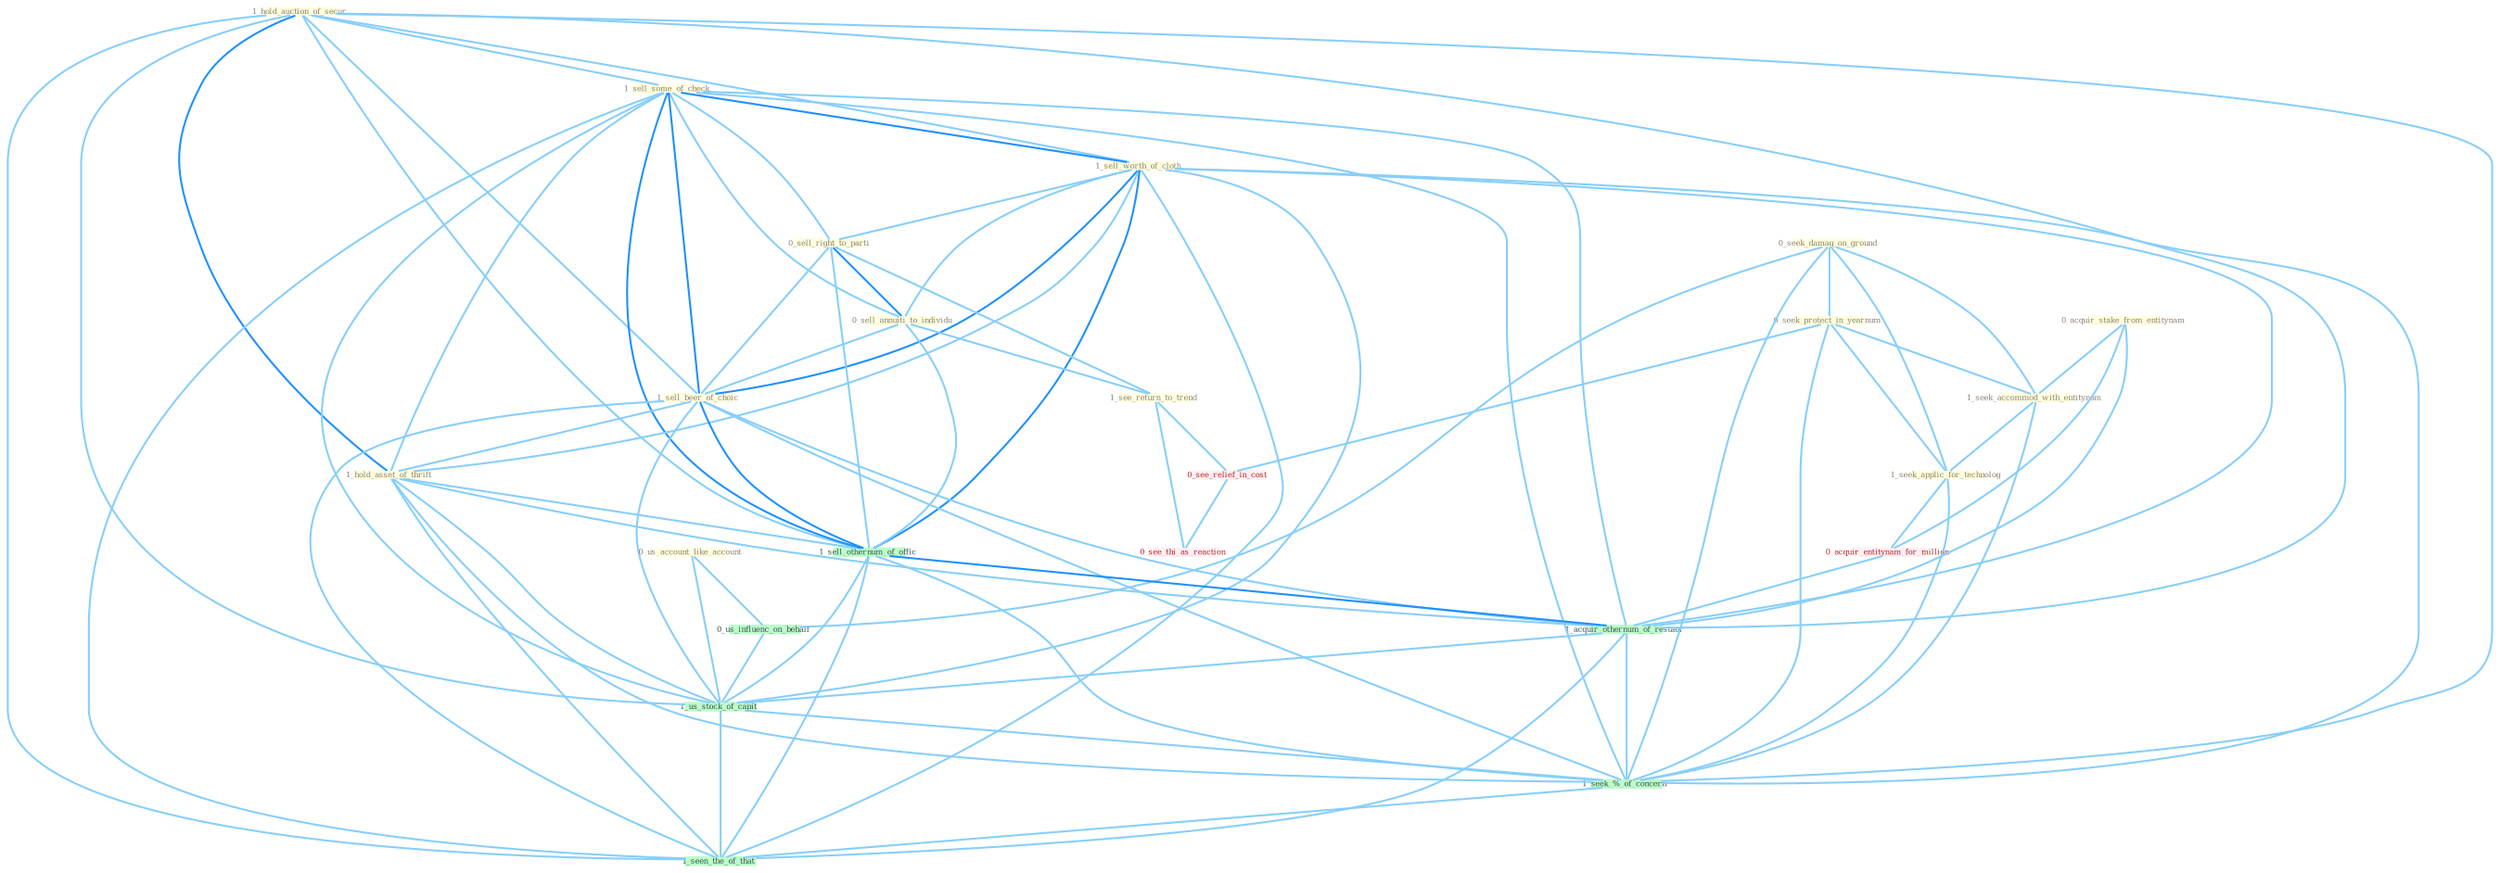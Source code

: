 Graph G{ 
    node
    [shape=polygon,style=filled,width=.5,height=.06,color="#BDFCC9",fixedsize=true,fontsize=4,
    fontcolor="#2f4f4f"];
    {node
    [color="#ffffe0", fontcolor="#8b7d6b"] "1_hold_auction_of_secur " "1_sell_some_of_check " "1_sell_worth_of_cloth " "0_acquir_stake_from_entitynam " "0_sell_right_to_parti " "0_sell_annuiti_to_individu " "0_seek_damag_on_ground " "0_seek_protect_in_yearnum " "1_seek_accommod_with_entitynam " "1_sell_beer_of_choic " "1_hold_asset_of_thrift " "1_see_return_to_trend " "0_us_account_like_account " "1_seek_applic_for_technolog "}
{node [color="#fff0f5", fontcolor="#b22222"] "0_acquir_entitynam_for_million " "0_see_relief_in_cost " "0_see_thi_as_reaction "}
edge [color="#B0E2FF"];

	"1_hold_auction_of_secur " -- "1_sell_some_of_check " [w="1", color="#87cefa" ];
	"1_hold_auction_of_secur " -- "1_sell_worth_of_cloth " [w="1", color="#87cefa" ];
	"1_hold_auction_of_secur " -- "1_sell_beer_of_choic " [w="1", color="#87cefa" ];
	"1_hold_auction_of_secur " -- "1_hold_asset_of_thrift " [w="2", color="#1e90ff" , len=0.8];
	"1_hold_auction_of_secur " -- "1_sell_othernum_of_offic " [w="1", color="#87cefa" ];
	"1_hold_auction_of_secur " -- "1_acquir_othernum_of_restaur " [w="1", color="#87cefa" ];
	"1_hold_auction_of_secur " -- "1_us_stock_of_capit " [w="1", color="#87cefa" ];
	"1_hold_auction_of_secur " -- "1_seek_%_of_concern " [w="1", color="#87cefa" ];
	"1_hold_auction_of_secur " -- "1_seen_the_of_that " [w="1", color="#87cefa" ];
	"1_sell_some_of_check " -- "1_sell_worth_of_cloth " [w="2", color="#1e90ff" , len=0.8];
	"1_sell_some_of_check " -- "0_sell_right_to_parti " [w="1", color="#87cefa" ];
	"1_sell_some_of_check " -- "0_sell_annuiti_to_individu " [w="1", color="#87cefa" ];
	"1_sell_some_of_check " -- "1_sell_beer_of_choic " [w="2", color="#1e90ff" , len=0.8];
	"1_sell_some_of_check " -- "1_hold_asset_of_thrift " [w="1", color="#87cefa" ];
	"1_sell_some_of_check " -- "1_sell_othernum_of_offic " [w="2", color="#1e90ff" , len=0.8];
	"1_sell_some_of_check " -- "1_acquir_othernum_of_restaur " [w="1", color="#87cefa" ];
	"1_sell_some_of_check " -- "1_us_stock_of_capit " [w="1", color="#87cefa" ];
	"1_sell_some_of_check " -- "1_seek_%_of_concern " [w="1", color="#87cefa" ];
	"1_sell_some_of_check " -- "1_seen_the_of_that " [w="1", color="#87cefa" ];
	"1_sell_worth_of_cloth " -- "0_sell_right_to_parti " [w="1", color="#87cefa" ];
	"1_sell_worth_of_cloth " -- "0_sell_annuiti_to_individu " [w="1", color="#87cefa" ];
	"1_sell_worth_of_cloth " -- "1_sell_beer_of_choic " [w="2", color="#1e90ff" , len=0.8];
	"1_sell_worth_of_cloth " -- "1_hold_asset_of_thrift " [w="1", color="#87cefa" ];
	"1_sell_worth_of_cloth " -- "1_sell_othernum_of_offic " [w="2", color="#1e90ff" , len=0.8];
	"1_sell_worth_of_cloth " -- "1_acquir_othernum_of_restaur " [w="1", color="#87cefa" ];
	"1_sell_worth_of_cloth " -- "1_us_stock_of_capit " [w="1", color="#87cefa" ];
	"1_sell_worth_of_cloth " -- "1_seek_%_of_concern " [w="1", color="#87cefa" ];
	"1_sell_worth_of_cloth " -- "1_seen_the_of_that " [w="1", color="#87cefa" ];
	"0_acquir_stake_from_entitynam " -- "1_seek_accommod_with_entitynam " [w="1", color="#87cefa" ];
	"0_acquir_stake_from_entitynam " -- "0_acquir_entitynam_for_million " [w="1", color="#87cefa" ];
	"0_acquir_stake_from_entitynam " -- "1_acquir_othernum_of_restaur " [w="1", color="#87cefa" ];
	"0_sell_right_to_parti " -- "0_sell_annuiti_to_individu " [w="2", color="#1e90ff" , len=0.8];
	"0_sell_right_to_parti " -- "1_sell_beer_of_choic " [w="1", color="#87cefa" ];
	"0_sell_right_to_parti " -- "1_see_return_to_trend " [w="1", color="#87cefa" ];
	"0_sell_right_to_parti " -- "1_sell_othernum_of_offic " [w="1", color="#87cefa" ];
	"0_sell_annuiti_to_individu " -- "1_sell_beer_of_choic " [w="1", color="#87cefa" ];
	"0_sell_annuiti_to_individu " -- "1_see_return_to_trend " [w="1", color="#87cefa" ];
	"0_sell_annuiti_to_individu " -- "1_sell_othernum_of_offic " [w="1", color="#87cefa" ];
	"0_seek_damag_on_ground " -- "0_seek_protect_in_yearnum " [w="1", color="#87cefa" ];
	"0_seek_damag_on_ground " -- "1_seek_accommod_with_entitynam " [w="1", color="#87cefa" ];
	"0_seek_damag_on_ground " -- "1_seek_applic_for_technolog " [w="1", color="#87cefa" ];
	"0_seek_damag_on_ground " -- "0_us_influenc_on_behalf " [w="1", color="#87cefa" ];
	"0_seek_damag_on_ground " -- "1_seek_%_of_concern " [w="1", color="#87cefa" ];
	"0_seek_protect_in_yearnum " -- "1_seek_accommod_with_entitynam " [w="1", color="#87cefa" ];
	"0_seek_protect_in_yearnum " -- "1_seek_applic_for_technolog " [w="1", color="#87cefa" ];
	"0_seek_protect_in_yearnum " -- "0_see_relief_in_cost " [w="1", color="#87cefa" ];
	"0_seek_protect_in_yearnum " -- "1_seek_%_of_concern " [w="1", color="#87cefa" ];
	"1_seek_accommod_with_entitynam " -- "1_seek_applic_for_technolog " [w="1", color="#87cefa" ];
	"1_seek_accommod_with_entitynam " -- "1_seek_%_of_concern " [w="1", color="#87cefa" ];
	"1_sell_beer_of_choic " -- "1_hold_asset_of_thrift " [w="1", color="#87cefa" ];
	"1_sell_beer_of_choic " -- "1_sell_othernum_of_offic " [w="2", color="#1e90ff" , len=0.8];
	"1_sell_beer_of_choic " -- "1_acquir_othernum_of_restaur " [w="1", color="#87cefa" ];
	"1_sell_beer_of_choic " -- "1_us_stock_of_capit " [w="1", color="#87cefa" ];
	"1_sell_beer_of_choic " -- "1_seek_%_of_concern " [w="1", color="#87cefa" ];
	"1_sell_beer_of_choic " -- "1_seen_the_of_that " [w="1", color="#87cefa" ];
	"1_hold_asset_of_thrift " -- "1_sell_othernum_of_offic " [w="1", color="#87cefa" ];
	"1_hold_asset_of_thrift " -- "1_acquir_othernum_of_restaur " [w="1", color="#87cefa" ];
	"1_hold_asset_of_thrift " -- "1_us_stock_of_capit " [w="1", color="#87cefa" ];
	"1_hold_asset_of_thrift " -- "1_seek_%_of_concern " [w="1", color="#87cefa" ];
	"1_hold_asset_of_thrift " -- "1_seen_the_of_that " [w="1", color="#87cefa" ];
	"1_see_return_to_trend " -- "0_see_relief_in_cost " [w="1", color="#87cefa" ];
	"1_see_return_to_trend " -- "0_see_thi_as_reaction " [w="1", color="#87cefa" ];
	"0_us_account_like_account " -- "0_us_influenc_on_behalf " [w="1", color="#87cefa" ];
	"0_us_account_like_account " -- "1_us_stock_of_capit " [w="1", color="#87cefa" ];
	"1_seek_applic_for_technolog " -- "0_acquir_entitynam_for_million " [w="1", color="#87cefa" ];
	"1_seek_applic_for_technolog " -- "1_seek_%_of_concern " [w="1", color="#87cefa" ];
	"0_acquir_entitynam_for_million " -- "1_acquir_othernum_of_restaur " [w="1", color="#87cefa" ];
	"1_sell_othernum_of_offic " -- "1_acquir_othernum_of_restaur " [w="2", color="#1e90ff" , len=0.8];
	"1_sell_othernum_of_offic " -- "1_us_stock_of_capit " [w="1", color="#87cefa" ];
	"1_sell_othernum_of_offic " -- "1_seek_%_of_concern " [w="1", color="#87cefa" ];
	"1_sell_othernum_of_offic " -- "1_seen_the_of_that " [w="1", color="#87cefa" ];
	"0_us_influenc_on_behalf " -- "1_us_stock_of_capit " [w="1", color="#87cefa" ];
	"0_see_relief_in_cost " -- "0_see_thi_as_reaction " [w="1", color="#87cefa" ];
	"1_acquir_othernum_of_restaur " -- "1_us_stock_of_capit " [w="1", color="#87cefa" ];
	"1_acquir_othernum_of_restaur " -- "1_seek_%_of_concern " [w="1", color="#87cefa" ];
	"1_acquir_othernum_of_restaur " -- "1_seen_the_of_that " [w="1", color="#87cefa" ];
	"1_us_stock_of_capit " -- "1_seek_%_of_concern " [w="1", color="#87cefa" ];
	"1_us_stock_of_capit " -- "1_seen_the_of_that " [w="1", color="#87cefa" ];
	"1_seek_%_of_concern " -- "1_seen_the_of_that " [w="1", color="#87cefa" ];
}